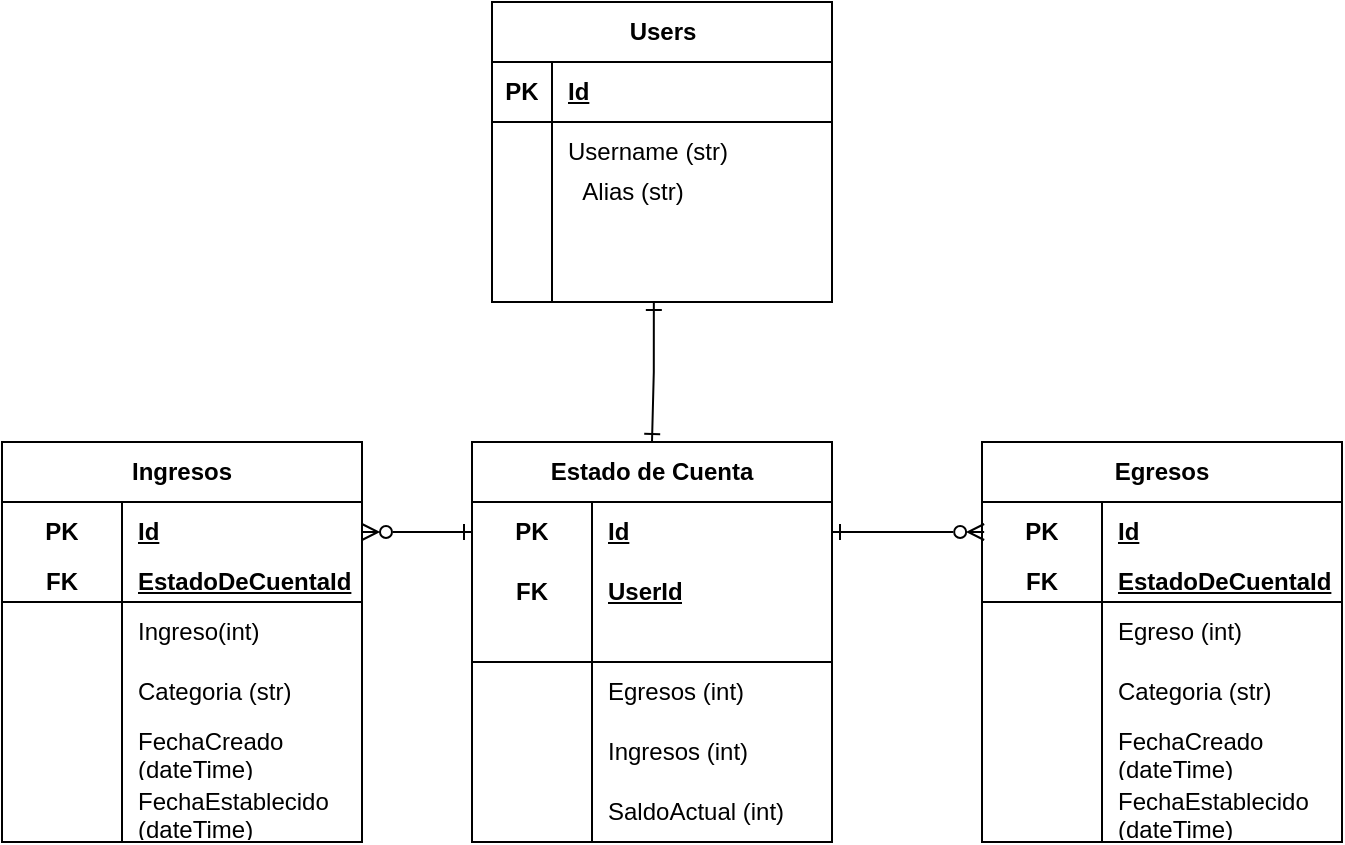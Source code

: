 <mxfile version="21.2.3" type="google">
  <diagram name="Page-1" id="_qzpgqdYXn0mFELdj1Vi">
    <mxGraphModel grid="1" page="1" gridSize="10" guides="1" tooltips="1" connect="0" arrows="1" fold="1" pageScale="1" pageWidth="850" pageHeight="1100" math="0" shadow="0">
      <root>
        <mxCell id="0" />
        <mxCell id="1" parent="0" />
        <mxCell id="S8dC5ezdZBw-H-QVNp85-114" style="edgeStyle=orthogonalEdgeStyle;rounded=0;orthogonalLoop=1;jettySize=auto;html=1;exitX=0.476;exitY=1;exitDx=0;exitDy=0;entryX=0.5;entryY=0;entryDx=0;entryDy=0;strokeColor=default;startArrow=ERone;startFill=0;endArrow=ERone;endFill=0;exitPerimeter=0;" edge="1" parent="1" source="S8dC5ezdZBw-H-QVNp85-11" target="S8dC5ezdZBw-H-QVNp85-99">
          <mxGeometry relative="1" as="geometry">
            <mxPoint x="375" y="211" as="sourcePoint" />
            <mxPoint x="375" y="321" as="targetPoint" />
          </mxGeometry>
        </mxCell>
        <mxCell id="S8dC5ezdZBw-H-QVNp85-1" value="&lt;div&gt;Users&lt;/div&gt;" style="shape=table;startSize=30;container=1;collapsible=1;childLayout=tableLayout;fixedRows=1;rowLines=0;fontStyle=1;align=center;resizeLast=1;html=1;" vertex="1" parent="1">
          <mxGeometry x="295" y="50" width="170" height="150" as="geometry" />
        </mxCell>
        <mxCell id="S8dC5ezdZBw-H-QVNp85-2" value="" style="shape=tableRow;horizontal=0;startSize=0;swimlaneHead=0;swimlaneBody=0;fillColor=none;collapsible=0;dropTarget=0;points=[[0,0.5],[1,0.5]];portConstraint=eastwest;top=0;left=0;right=0;bottom=1;" vertex="1" parent="S8dC5ezdZBw-H-QVNp85-1">
          <mxGeometry y="30" width="170" height="30" as="geometry" />
        </mxCell>
        <mxCell id="S8dC5ezdZBw-H-QVNp85-3" value="PK" style="shape=partialRectangle;connectable=0;fillColor=none;top=0;left=0;bottom=0;right=0;fontStyle=1;overflow=hidden;whiteSpace=wrap;html=1;" vertex="1" parent="S8dC5ezdZBw-H-QVNp85-2">
          <mxGeometry width="30" height="30" as="geometry">
            <mxRectangle width="30" height="30" as="alternateBounds" />
          </mxGeometry>
        </mxCell>
        <mxCell id="S8dC5ezdZBw-H-QVNp85-4" value="Id" style="shape=partialRectangle;connectable=0;fillColor=none;top=0;left=0;bottom=0;right=0;align=left;spacingLeft=6;fontStyle=5;overflow=hidden;whiteSpace=wrap;html=1;" vertex="1" parent="S8dC5ezdZBw-H-QVNp85-2">
          <mxGeometry x="30" width="140" height="30" as="geometry">
            <mxRectangle width="140" height="30" as="alternateBounds" />
          </mxGeometry>
        </mxCell>
        <mxCell id="S8dC5ezdZBw-H-QVNp85-5" value="" style="shape=tableRow;horizontal=0;startSize=0;swimlaneHead=0;swimlaneBody=0;fillColor=none;collapsible=0;dropTarget=0;points=[[0,0.5],[1,0.5]];portConstraint=eastwest;top=0;left=0;right=0;bottom=0;" vertex="1" parent="S8dC5ezdZBw-H-QVNp85-1">
          <mxGeometry y="60" width="170" height="30" as="geometry" />
        </mxCell>
        <mxCell id="S8dC5ezdZBw-H-QVNp85-6" value="" style="shape=partialRectangle;connectable=0;fillColor=none;top=0;left=0;bottom=0;right=0;editable=1;overflow=hidden;whiteSpace=wrap;html=1;" vertex="1" parent="S8dC5ezdZBw-H-QVNp85-5">
          <mxGeometry width="30" height="30" as="geometry">
            <mxRectangle width="30" height="30" as="alternateBounds" />
          </mxGeometry>
        </mxCell>
        <mxCell id="S8dC5ezdZBw-H-QVNp85-7" value="Username (str)" style="shape=partialRectangle;connectable=0;fillColor=none;top=0;left=0;bottom=0;right=0;align=left;spacingLeft=6;overflow=hidden;whiteSpace=wrap;html=1;" vertex="1" parent="S8dC5ezdZBw-H-QVNp85-5">
          <mxGeometry x="30" width="140" height="30" as="geometry">
            <mxRectangle width="140" height="30" as="alternateBounds" />
          </mxGeometry>
        </mxCell>
        <mxCell id="S8dC5ezdZBw-H-QVNp85-8" value="" style="shape=tableRow;horizontal=0;startSize=0;swimlaneHead=0;swimlaneBody=0;fillColor=none;collapsible=0;dropTarget=0;points=[[0,0.5],[1,0.5]];portConstraint=eastwest;top=0;left=0;right=0;bottom=0;" vertex="1" parent="S8dC5ezdZBw-H-QVNp85-1">
          <mxGeometry y="90" width="170" height="30" as="geometry" />
        </mxCell>
        <mxCell id="S8dC5ezdZBw-H-QVNp85-9" value="" style="shape=partialRectangle;connectable=0;fillColor=none;top=0;left=0;bottom=0;right=0;editable=1;overflow=hidden;whiteSpace=wrap;html=1;" vertex="1" parent="S8dC5ezdZBw-H-QVNp85-8">
          <mxGeometry width="30" height="30" as="geometry">
            <mxRectangle width="30" height="30" as="alternateBounds" />
          </mxGeometry>
        </mxCell>
        <mxCell id="S8dC5ezdZBw-H-QVNp85-10" value="" style="shape=partialRectangle;connectable=0;fillColor=none;top=0;left=0;bottom=0;right=0;align=left;spacingLeft=6;overflow=hidden;whiteSpace=wrap;html=1;" vertex="1" parent="S8dC5ezdZBw-H-QVNp85-8">
          <mxGeometry x="30" width="140" height="30" as="geometry">
            <mxRectangle width="140" height="30" as="alternateBounds" />
          </mxGeometry>
        </mxCell>
        <mxCell id="S8dC5ezdZBw-H-QVNp85-11" value="" style="shape=tableRow;horizontal=0;startSize=0;swimlaneHead=0;swimlaneBody=0;fillColor=none;collapsible=0;dropTarget=0;points=[[0,0.5],[1,0.5]];portConstraint=eastwest;top=0;left=0;right=0;bottom=0;" vertex="1" parent="S8dC5ezdZBw-H-QVNp85-1">
          <mxGeometry y="120" width="170" height="30" as="geometry" />
        </mxCell>
        <mxCell id="S8dC5ezdZBw-H-QVNp85-12" value="" style="shape=partialRectangle;connectable=0;fillColor=none;top=0;left=0;bottom=0;right=0;editable=1;overflow=hidden;whiteSpace=wrap;html=1;" vertex="1" parent="S8dC5ezdZBw-H-QVNp85-11">
          <mxGeometry width="30" height="30" as="geometry">
            <mxRectangle width="30" height="30" as="alternateBounds" />
          </mxGeometry>
        </mxCell>
        <mxCell id="S8dC5ezdZBw-H-QVNp85-13" value="" style="shape=partialRectangle;connectable=0;fillColor=none;top=0;left=0;bottom=0;right=0;align=left;spacingLeft=6;overflow=hidden;whiteSpace=wrap;html=1;" vertex="1" parent="S8dC5ezdZBw-H-QVNp85-11">
          <mxGeometry x="30" width="140" height="30" as="geometry">
            <mxRectangle width="140" height="30" as="alternateBounds" />
          </mxGeometry>
        </mxCell>
        <mxCell id="S8dC5ezdZBw-H-QVNp85-99" value="Estado de Cuenta" style="shape=table;startSize=30;container=1;collapsible=1;childLayout=tableLayout;fixedRows=1;rowLines=0;fontStyle=1;align=center;resizeLast=1;html=1;whiteSpace=wrap;columnLines=1;" vertex="1" parent="1">
          <mxGeometry x="285" y="270" width="180" height="200" as="geometry">
            <mxRectangle x="590" y="60" width="210" height="30" as="alternateBounds" />
          </mxGeometry>
        </mxCell>
        <mxCell id="S8dC5ezdZBw-H-QVNp85-100" value="" style="shape=tableRow;horizontal=0;startSize=0;swimlaneHead=0;swimlaneBody=0;fillColor=none;collapsible=0;dropTarget=0;points=[[0,0.5],[1,0.5]];portConstraint=eastwest;top=0;left=0;right=0;bottom=0;html=1;" vertex="1" parent="S8dC5ezdZBw-H-QVNp85-99">
          <mxGeometry y="30" width="180" height="30" as="geometry" />
        </mxCell>
        <mxCell id="S8dC5ezdZBw-H-QVNp85-101" value="PK" style="shape=partialRectangle;connectable=0;fillColor=none;top=0;left=0;bottom=0;right=0;fontStyle=1;overflow=hidden;html=1;whiteSpace=wrap;" vertex="1" parent="S8dC5ezdZBw-H-QVNp85-100">
          <mxGeometry width="60" height="30" as="geometry">
            <mxRectangle width="60" height="30" as="alternateBounds" />
          </mxGeometry>
        </mxCell>
        <mxCell id="S8dC5ezdZBw-H-QVNp85-102" value="Id" style="shape=partialRectangle;connectable=0;fillColor=none;top=0;left=0;bottom=0;right=0;align=left;spacingLeft=6;fontStyle=5;overflow=hidden;html=1;whiteSpace=wrap;" vertex="1" parent="S8dC5ezdZBw-H-QVNp85-100">
          <mxGeometry x="60" width="120" height="30" as="geometry">
            <mxRectangle width="120" height="30" as="alternateBounds" />
          </mxGeometry>
        </mxCell>
        <mxCell id="S8dC5ezdZBw-H-QVNp85-103" value="" style="shape=tableRow;horizontal=0;startSize=0;swimlaneHead=0;swimlaneBody=0;fillColor=none;collapsible=0;dropTarget=0;points=[[0,0.5],[1,0.5]];portConstraint=eastwest;top=0;left=0;right=0;bottom=0;html=1;" vertex="1" parent="S8dC5ezdZBw-H-QVNp85-99">
          <mxGeometry y="60" width="180" height="30" as="geometry" />
        </mxCell>
        <mxCell id="S8dC5ezdZBw-H-QVNp85-104" value="FK" style="shape=partialRectangle;connectable=0;fillColor=none;top=0;left=0;bottom=0;right=0;fontStyle=1;overflow=hidden;html=1;whiteSpace=wrap;" vertex="1" parent="S8dC5ezdZBw-H-QVNp85-103">
          <mxGeometry width="60" height="30" as="geometry">
            <mxRectangle width="60" height="30" as="alternateBounds" />
          </mxGeometry>
        </mxCell>
        <mxCell id="S8dC5ezdZBw-H-QVNp85-105" value="UserId" style="shape=partialRectangle;connectable=0;fillColor=none;top=0;left=0;bottom=0;right=0;align=left;spacingLeft=6;fontStyle=5;overflow=hidden;html=1;whiteSpace=wrap;" vertex="1" parent="S8dC5ezdZBw-H-QVNp85-103">
          <mxGeometry x="60" width="120" height="30" as="geometry">
            <mxRectangle width="120" height="30" as="alternateBounds" />
          </mxGeometry>
        </mxCell>
        <mxCell id="S8dC5ezdZBw-H-QVNp85-109" value="" style="shape=tableRow;horizontal=0;startSize=0;swimlaneHead=0;swimlaneBody=0;fillColor=none;collapsible=0;dropTarget=0;points=[[0,0.5],[1,0.5]];portConstraint=eastwest;top=0;left=0;right=0;bottom=1;html=1;" vertex="1" parent="S8dC5ezdZBw-H-QVNp85-99">
          <mxGeometry y="90" width="180" height="20" as="geometry" />
        </mxCell>
        <mxCell id="S8dC5ezdZBw-H-QVNp85-110" value="" style="shape=partialRectangle;connectable=0;fillColor=none;top=0;left=0;bottom=0;right=0;editable=1;overflow=hidden;html=1;whiteSpace=wrap;" vertex="1" parent="S8dC5ezdZBw-H-QVNp85-109">
          <mxGeometry width="60" height="20" as="geometry">
            <mxRectangle width="60" height="20" as="alternateBounds" />
          </mxGeometry>
        </mxCell>
        <mxCell id="S8dC5ezdZBw-H-QVNp85-111" value="" style="shape=partialRectangle;connectable=0;fillColor=none;top=0;left=0;bottom=0;right=0;align=left;spacingLeft=6;overflow=hidden;html=1;whiteSpace=wrap;" vertex="1" parent="S8dC5ezdZBw-H-QVNp85-109">
          <mxGeometry x="60" width="120" height="20" as="geometry">
            <mxRectangle width="120" height="20" as="alternateBounds" />
          </mxGeometry>
        </mxCell>
        <mxCell id="S8dC5ezdZBw-H-QVNp85-106" value="" style="shape=tableRow;horizontal=0;startSize=0;swimlaneHead=0;swimlaneBody=0;fillColor=none;collapsible=0;dropTarget=0;points=[[0,0.5],[1,0.5]];portConstraint=eastwest;top=0;left=0;right=0;bottom=0;html=1;strokeColor=default;" vertex="1" parent="S8dC5ezdZBw-H-QVNp85-99">
          <mxGeometry y="110" width="180" height="30" as="geometry" />
        </mxCell>
        <mxCell id="S8dC5ezdZBw-H-QVNp85-107" value="" style="shape=partialRectangle;connectable=0;fillColor=none;top=0;left=0;bottom=0;right=0;editable=1;overflow=hidden;html=1;whiteSpace=wrap;" vertex="1" parent="S8dC5ezdZBw-H-QVNp85-106">
          <mxGeometry width="60" height="30" as="geometry">
            <mxRectangle width="60" height="30" as="alternateBounds" />
          </mxGeometry>
        </mxCell>
        <mxCell id="S8dC5ezdZBw-H-QVNp85-108" value="" style="shape=partialRectangle;connectable=0;fillColor=none;top=0;left=0;bottom=0;right=0;align=left;spacingLeft=6;overflow=hidden;html=1;whiteSpace=wrap;" vertex="1" parent="S8dC5ezdZBw-H-QVNp85-106">
          <mxGeometry x="60" width="120" height="30" as="geometry">
            <mxRectangle width="120" height="30" as="alternateBounds" />
          </mxGeometry>
        </mxCell>
        <mxCell id="S8dC5ezdZBw-H-QVNp85-112" value="Ingresos (int)" style="shape=partialRectangle;connectable=0;fillColor=none;top=0;left=1;bottom=0;right=0;align=left;spacingLeft=6;overflow=hidden;html=1;whiteSpace=wrap;labelBorderColor=none;" vertex="1" parent="1">
          <mxGeometry x="345" y="410" width="120" height="30" as="geometry">
            <mxRectangle width="120" height="30" as="alternateBounds" />
          </mxGeometry>
        </mxCell>
        <mxCell id="S8dC5ezdZBw-H-QVNp85-116" style="edgeStyle=orthogonalEdgeStyle;rounded=0;orthogonalLoop=1;jettySize=auto;html=1;exitX=0;exitY=0.5;exitDx=0;exitDy=0;entryX=1;entryY=0.5;entryDx=0;entryDy=0;endArrow=ERzeroToMany;endFill=0;startArrow=ERone;startFill=0;" edge="1" parent="1" source="S8dC5ezdZBw-H-QVNp85-100">
          <mxGeometry relative="1" as="geometry">
            <mxPoint x="230" y="315" as="targetPoint" />
          </mxGeometry>
        </mxCell>
        <mxCell id="S8dC5ezdZBw-H-QVNp85-119" value="SaldoActual (int)" style="shape=partialRectangle;connectable=0;fillColor=none;top=0;left=1;bottom=0;right=0;align=left;spacingLeft=6;overflow=hidden;html=1;whiteSpace=wrap;labelBorderColor=none;" vertex="1" parent="1">
          <mxGeometry x="345" y="440" width="120" height="30" as="geometry">
            <mxRectangle width="120" height="30" as="alternateBounds" />
          </mxGeometry>
        </mxCell>
        <mxCell id="trlPcw0KU7SwA2rKv600-1" value="Egresos" style="shape=table;startSize=30;container=1;collapsible=1;childLayout=tableLayout;fixedRows=1;rowLines=0;fontStyle=1;align=center;resizeLast=1;html=1;whiteSpace=wrap;" vertex="1" parent="1">
          <mxGeometry x="540" y="270" width="180" height="200" as="geometry" />
        </mxCell>
        <mxCell id="trlPcw0KU7SwA2rKv600-2" value="" style="shape=tableRow;horizontal=0;startSize=0;swimlaneHead=0;swimlaneBody=0;fillColor=none;collapsible=0;dropTarget=0;points=[[0,0.5],[1,0.5]];portConstraint=eastwest;top=0;left=0;right=0;bottom=0;html=1;" vertex="1" parent="trlPcw0KU7SwA2rKv600-1">
          <mxGeometry y="30" width="180" height="30" as="geometry" />
        </mxCell>
        <mxCell id="trlPcw0KU7SwA2rKv600-3" value="PK" style="shape=partialRectangle;connectable=0;fillColor=none;top=0;left=0;bottom=0;right=0;fontStyle=1;overflow=hidden;html=1;whiteSpace=wrap;" vertex="1" parent="trlPcw0KU7SwA2rKv600-2">
          <mxGeometry width="60" height="30" as="geometry">
            <mxRectangle width="60" height="30" as="alternateBounds" />
          </mxGeometry>
        </mxCell>
        <mxCell id="trlPcw0KU7SwA2rKv600-4" value="Id" style="shape=partialRectangle;connectable=0;fillColor=none;top=0;left=0;bottom=0;right=0;align=left;spacingLeft=6;fontStyle=5;overflow=hidden;html=1;whiteSpace=wrap;" vertex="1" parent="trlPcw0KU7SwA2rKv600-2">
          <mxGeometry x="60" width="120" height="30" as="geometry">
            <mxRectangle width="120" height="30" as="alternateBounds" />
          </mxGeometry>
        </mxCell>
        <mxCell id="trlPcw0KU7SwA2rKv600-5" value="" style="shape=tableRow;horizontal=0;startSize=0;swimlaneHead=0;swimlaneBody=0;fillColor=none;collapsible=0;dropTarget=0;points=[[0,0.5],[1,0.5]];portConstraint=eastwest;top=0;left=0;right=0;bottom=1;html=1;" vertex="1" parent="trlPcw0KU7SwA2rKv600-1">
          <mxGeometry y="60" width="180" height="20" as="geometry" />
        </mxCell>
        <mxCell id="trlPcw0KU7SwA2rKv600-6" value="FK" style="shape=partialRectangle;connectable=0;fillColor=none;top=0;left=0;bottom=0;right=0;fontStyle=1;overflow=hidden;html=1;whiteSpace=wrap;" vertex="1" parent="trlPcw0KU7SwA2rKv600-5">
          <mxGeometry width="60" height="20" as="geometry">
            <mxRectangle width="60" height="20" as="alternateBounds" />
          </mxGeometry>
        </mxCell>
        <mxCell id="trlPcw0KU7SwA2rKv600-7" value="EstadoDeCuentaId" style="shape=partialRectangle;connectable=0;fillColor=none;top=0;left=0;bottom=0;right=0;align=left;spacingLeft=6;fontStyle=5;overflow=hidden;html=1;whiteSpace=wrap;" vertex="1" parent="trlPcw0KU7SwA2rKv600-5">
          <mxGeometry x="60" width="120" height="20" as="geometry">
            <mxRectangle width="120" height="20" as="alternateBounds" />
          </mxGeometry>
        </mxCell>
        <mxCell id="trlPcw0KU7SwA2rKv600-8" value="" style="shape=tableRow;horizontal=0;startSize=0;swimlaneHead=0;swimlaneBody=0;fillColor=none;collapsible=0;dropTarget=0;points=[[0,0.5],[1,0.5]];portConstraint=eastwest;top=0;left=0;right=0;bottom=0;html=1;" vertex="1" parent="trlPcw0KU7SwA2rKv600-1">
          <mxGeometry y="80" width="180" height="30" as="geometry" />
        </mxCell>
        <mxCell id="trlPcw0KU7SwA2rKv600-9" value="" style="shape=partialRectangle;connectable=0;fillColor=none;top=0;left=0;bottom=0;right=0;editable=1;overflow=hidden;html=1;whiteSpace=wrap;" vertex="1" parent="trlPcw0KU7SwA2rKv600-8">
          <mxGeometry width="60" height="30" as="geometry">
            <mxRectangle width="60" height="30" as="alternateBounds" />
          </mxGeometry>
        </mxCell>
        <mxCell id="trlPcw0KU7SwA2rKv600-10" value="Egreso (int)" style="shape=partialRectangle;connectable=0;fillColor=none;top=0;left=0;bottom=0;right=0;align=left;spacingLeft=6;overflow=hidden;html=1;whiteSpace=wrap;" vertex="1" parent="trlPcw0KU7SwA2rKv600-8">
          <mxGeometry x="60" width="120" height="30" as="geometry">
            <mxRectangle width="120" height="30" as="alternateBounds" />
          </mxGeometry>
        </mxCell>
        <mxCell id="trlPcw0KU7SwA2rKv600-11" value="FechaCreado (dateTime)" style="shape=partialRectangle;connectable=0;fillColor=none;top=0;left=1;bottom=0;right=0;align=left;spacingLeft=6;overflow=hidden;html=1;whiteSpace=wrap;" vertex="1" parent="1">
          <mxGeometry x="600" y="410" width="120" height="30" as="geometry">
            <mxRectangle width="120" height="30" as="alternateBounds" />
          </mxGeometry>
        </mxCell>
        <mxCell id="trlPcw0KU7SwA2rKv600-12" value="FechaEstablecido (dateTime)" style="shape=partialRectangle;connectable=0;fillColor=none;top=0;left=1;bottom=0;right=0;align=left;spacingLeft=6;overflow=hidden;html=1;whiteSpace=wrap;" vertex="1" parent="1">
          <mxGeometry x="600" y="440" width="120" height="30" as="geometry">
            <mxRectangle width="120" height="30" as="alternateBounds" />
          </mxGeometry>
        </mxCell>
        <mxCell id="trlPcw0KU7SwA2rKv600-13" value="Categoria (str)" style="shape=partialRectangle;connectable=0;fillColor=none;top=0;left=1;bottom=0;right=0;align=left;spacingLeft=6;overflow=hidden;html=1;whiteSpace=wrap;" vertex="1" parent="1">
          <mxGeometry x="600" y="380" width="120" height="30" as="geometry">
            <mxRectangle width="120" height="30" as="alternateBounds" />
          </mxGeometry>
        </mxCell>
        <mxCell id="trlPcw0KU7SwA2rKv600-14" value="Ingresos" style="shape=table;startSize=30;container=1;collapsible=1;childLayout=tableLayout;fixedRows=1;rowLines=0;fontStyle=1;align=center;resizeLast=1;html=1;whiteSpace=wrap;" vertex="1" parent="1">
          <mxGeometry x="50" y="270" width="180" height="200" as="geometry" />
        </mxCell>
        <mxCell id="trlPcw0KU7SwA2rKv600-15" value="" style="shape=tableRow;horizontal=0;startSize=0;swimlaneHead=0;swimlaneBody=0;fillColor=none;collapsible=0;dropTarget=0;points=[[0,0.5],[1,0.5]];portConstraint=eastwest;top=0;left=0;right=0;bottom=0;html=1;" vertex="1" parent="trlPcw0KU7SwA2rKv600-14">
          <mxGeometry y="30" width="180" height="30" as="geometry" />
        </mxCell>
        <mxCell id="trlPcw0KU7SwA2rKv600-16" value="PK" style="shape=partialRectangle;connectable=0;fillColor=none;top=0;left=0;bottom=0;right=0;fontStyle=1;overflow=hidden;html=1;whiteSpace=wrap;" vertex="1" parent="trlPcw0KU7SwA2rKv600-15">
          <mxGeometry width="60" height="30" as="geometry">
            <mxRectangle width="60" height="30" as="alternateBounds" />
          </mxGeometry>
        </mxCell>
        <mxCell id="trlPcw0KU7SwA2rKv600-17" value="Id" style="shape=partialRectangle;connectable=0;fillColor=none;top=0;left=0;bottom=0;right=0;align=left;spacingLeft=6;fontStyle=5;overflow=hidden;html=1;whiteSpace=wrap;" vertex="1" parent="trlPcw0KU7SwA2rKv600-15">
          <mxGeometry x="60" width="120" height="30" as="geometry">
            <mxRectangle width="120" height="30" as="alternateBounds" />
          </mxGeometry>
        </mxCell>
        <mxCell id="trlPcw0KU7SwA2rKv600-18" value="" style="shape=tableRow;horizontal=0;startSize=0;swimlaneHead=0;swimlaneBody=0;fillColor=none;collapsible=0;dropTarget=0;points=[[0,0.5],[1,0.5]];portConstraint=eastwest;top=0;left=0;right=0;bottom=1;html=1;" vertex="1" parent="trlPcw0KU7SwA2rKv600-14">
          <mxGeometry y="60" width="180" height="20" as="geometry" />
        </mxCell>
        <mxCell id="trlPcw0KU7SwA2rKv600-19" value="FK" style="shape=partialRectangle;connectable=0;fillColor=none;top=0;left=0;bottom=0;right=0;fontStyle=1;overflow=hidden;html=1;whiteSpace=wrap;" vertex="1" parent="trlPcw0KU7SwA2rKv600-18">
          <mxGeometry width="60" height="20" as="geometry">
            <mxRectangle width="60" height="20" as="alternateBounds" />
          </mxGeometry>
        </mxCell>
        <mxCell id="trlPcw0KU7SwA2rKv600-20" value="EstadoDeCuentaId" style="shape=partialRectangle;connectable=0;fillColor=none;top=0;left=0;bottom=0;right=0;align=left;spacingLeft=6;fontStyle=5;overflow=hidden;html=1;whiteSpace=wrap;" vertex="1" parent="trlPcw0KU7SwA2rKv600-18">
          <mxGeometry x="60" width="120" height="20" as="geometry">
            <mxRectangle width="120" height="20" as="alternateBounds" />
          </mxGeometry>
        </mxCell>
        <mxCell id="trlPcw0KU7SwA2rKv600-21" value="" style="shape=tableRow;horizontal=0;startSize=0;swimlaneHead=0;swimlaneBody=0;fillColor=none;collapsible=0;dropTarget=0;points=[[0,0.5],[1,0.5]];portConstraint=eastwest;top=0;left=0;right=0;bottom=0;html=1;" vertex="1" parent="trlPcw0KU7SwA2rKv600-14">
          <mxGeometry y="80" width="180" height="30" as="geometry" />
        </mxCell>
        <mxCell id="trlPcw0KU7SwA2rKv600-22" value="" style="shape=partialRectangle;connectable=0;fillColor=none;top=0;left=0;bottom=0;right=0;editable=1;overflow=hidden;html=1;whiteSpace=wrap;" vertex="1" parent="trlPcw0KU7SwA2rKv600-21">
          <mxGeometry width="60" height="30" as="geometry">
            <mxRectangle width="60" height="30" as="alternateBounds" />
          </mxGeometry>
        </mxCell>
        <mxCell id="trlPcw0KU7SwA2rKv600-23" value="Ingreso(int)" style="shape=partialRectangle;connectable=0;fillColor=none;top=0;left=0;bottom=0;right=0;align=left;spacingLeft=6;overflow=hidden;html=1;whiteSpace=wrap;" vertex="1" parent="trlPcw0KU7SwA2rKv600-21">
          <mxGeometry x="60" width="120" height="30" as="geometry">
            <mxRectangle width="120" height="30" as="alternateBounds" />
          </mxGeometry>
        </mxCell>
        <mxCell id="trlPcw0KU7SwA2rKv600-24" value="FechaCreado (dateTime)" style="shape=partialRectangle;connectable=0;fillColor=none;top=0;left=1;bottom=0;right=0;align=left;spacingLeft=6;overflow=hidden;html=1;whiteSpace=wrap;" vertex="1" parent="1">
          <mxGeometry x="110" y="410" width="120" height="30" as="geometry">
            <mxRectangle width="120" height="30" as="alternateBounds" />
          </mxGeometry>
        </mxCell>
        <mxCell id="trlPcw0KU7SwA2rKv600-25" value="FechaEstablecido (dateTime)" style="shape=partialRectangle;connectable=0;fillColor=none;top=0;left=1;bottom=0;right=0;align=left;spacingLeft=6;overflow=hidden;html=1;whiteSpace=wrap;" vertex="1" parent="1">
          <mxGeometry x="110" y="440" width="120" height="30" as="geometry">
            <mxRectangle width="120" height="30" as="alternateBounds" />
          </mxGeometry>
        </mxCell>
        <mxCell id="trlPcw0KU7SwA2rKv600-26" value="Categoria (str)" style="shape=partialRectangle;connectable=0;fillColor=none;top=0;left=1;bottom=0;right=0;align=left;spacingLeft=6;overflow=hidden;html=1;whiteSpace=wrap;" vertex="1" parent="1">
          <mxGeometry x="110" y="380" width="120" height="30" as="geometry">
            <mxRectangle width="120" height="30" as="alternateBounds" />
          </mxGeometry>
        </mxCell>
        <mxCell id="trlPcw0KU7SwA2rKv600-27" style="edgeStyle=orthogonalEdgeStyle;rounded=0;orthogonalLoop=1;jettySize=auto;html=1;entryX=0.006;entryY=0.5;entryDx=0;entryDy=0;entryPerimeter=0;endArrow=ERzeroToMany;endFill=0;startArrow=ERone;startFill=0;" edge="1" parent="1" source="S8dC5ezdZBw-H-QVNp85-100" target="trlPcw0KU7SwA2rKv600-2">
          <mxGeometry relative="1" as="geometry" />
        </mxCell>
        <mxCell id="trlPcw0KU7SwA2rKv600-29" value="Egresos (int)" style="shape=partialRectangle;connectable=0;fillColor=none;top=0;left=1;bottom=0;right=0;align=left;spacingLeft=6;overflow=hidden;html=1;whiteSpace=wrap;labelBorderColor=none;" vertex="1" parent="1">
          <mxGeometry x="345" y="380" width="120" height="30" as="geometry">
            <mxRectangle width="120" height="30" as="alternateBounds" />
          </mxGeometry>
        </mxCell>
        <mxCell id="pKp2vdEC8vSeTQTq91R6-1" value="Alias (str)" style="text;html=1;align=center;verticalAlign=middle;resizable=0;points=[];autosize=1;strokeColor=none;fillColor=none;" vertex="1" parent="1">
          <mxGeometry x="330" y="130" width="70" height="30" as="geometry" />
        </mxCell>
      </root>
    </mxGraphModel>
  </diagram>
</mxfile>

